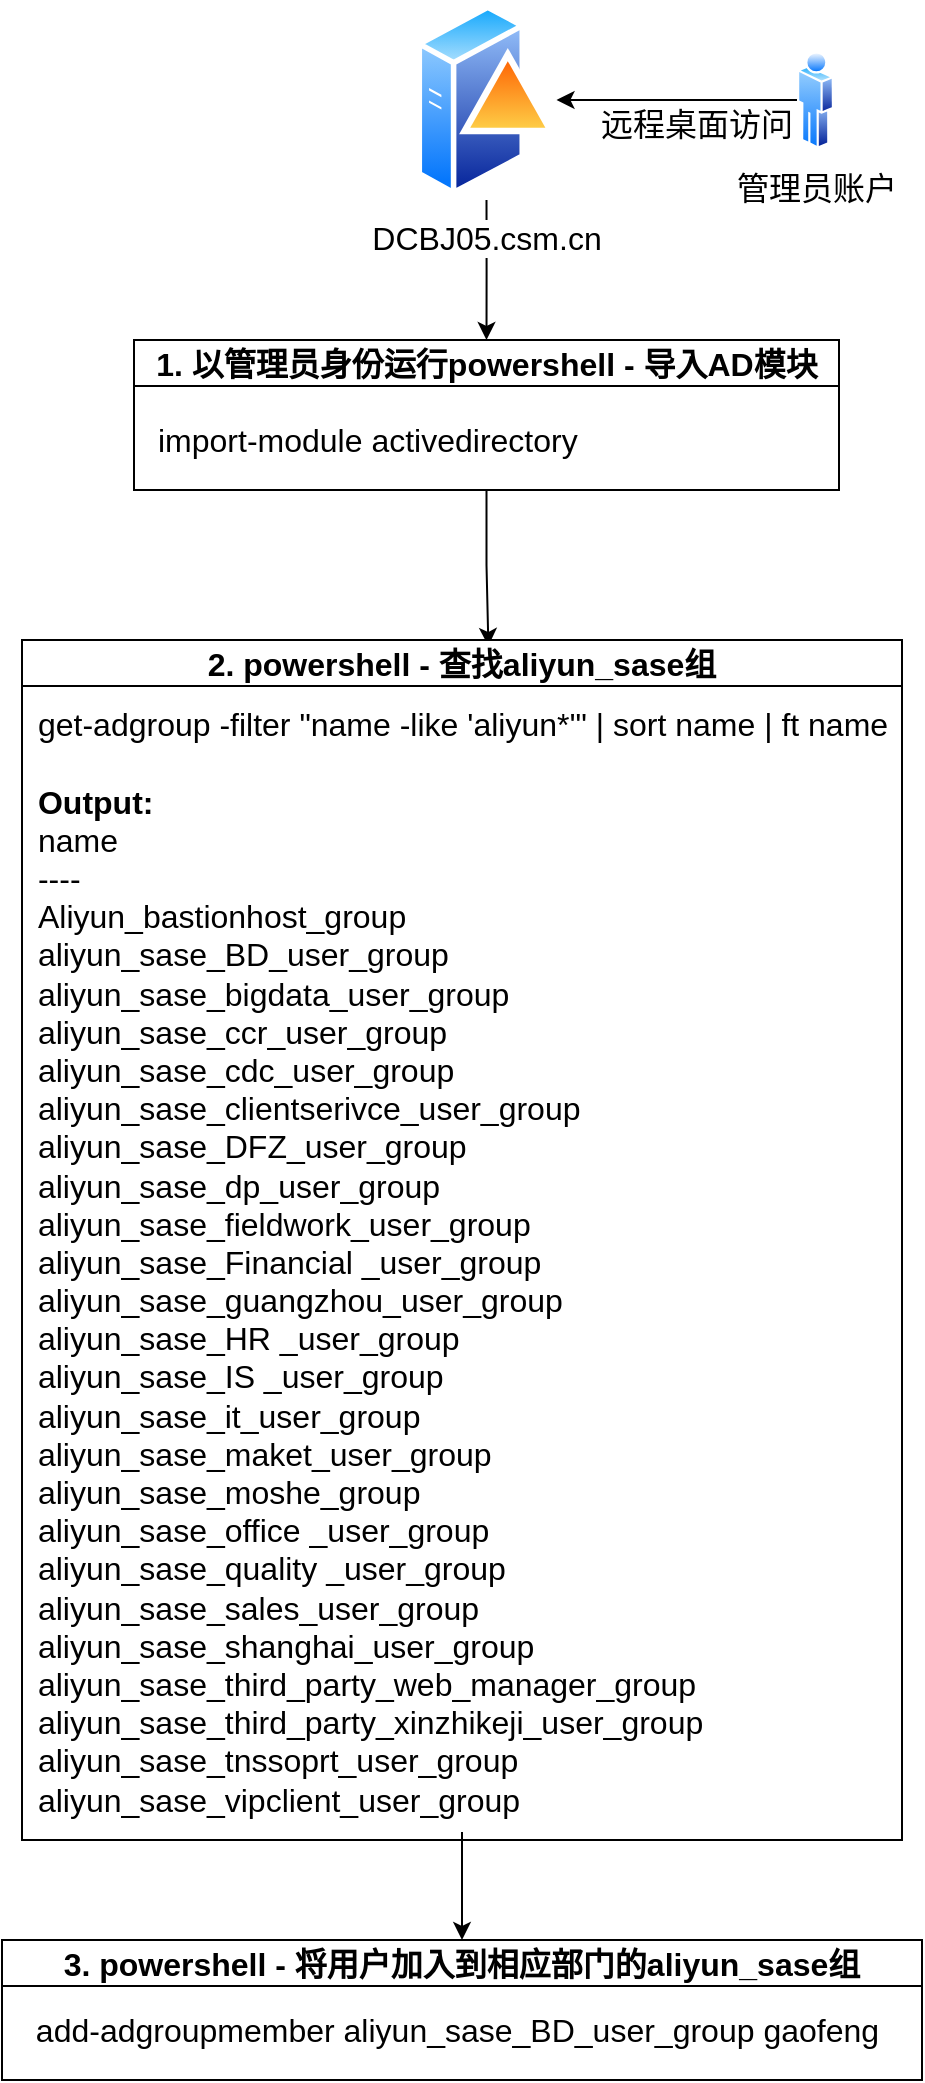 <mxfile version="21.7.1" type="github">
  <diagram name="第 1 页" id="lXrbBzzjKaKk0GrQbkSO">
    <mxGraphModel dx="1434" dy="796" grid="1" gridSize="10" guides="1" tooltips="1" connect="1" arrows="1" fold="1" page="1" pageScale="1" pageWidth="827" pageHeight="1169" math="0" shadow="0">
      <root>
        <mxCell id="0" />
        <mxCell id="1" parent="0" />
        <mxCell id="Y-qX1QnGy1_NCHg85__T-11" style="edgeStyle=orthogonalEdgeStyle;rounded=0;orthogonalLoop=1;jettySize=auto;html=1;" edge="1" parent="1" source="Y-qX1QnGy1_NCHg85__T-2" target="Y-qX1QnGy1_NCHg85__T-5">
          <mxGeometry relative="1" as="geometry" />
        </mxCell>
        <mxCell id="Y-qX1QnGy1_NCHg85__T-2" value="DCBJ05.csm.cn" style="image;aspect=fixed;perimeter=ellipsePerimeter;html=1;align=center;shadow=0;dashed=0;spacingTop=3;image=img/lib/active_directory/domain_controller.svg;fontSize=16;" vertex="1" parent="1">
          <mxGeometry x="397.25" y="30" width="70" height="100" as="geometry" />
        </mxCell>
        <mxCell id="Y-qX1QnGy1_NCHg85__T-4" style="edgeStyle=orthogonalEdgeStyle;rounded=0;orthogonalLoop=1;jettySize=auto;html=1;" edge="1" parent="1" source="Y-qX1QnGy1_NCHg85__T-3" target="Y-qX1QnGy1_NCHg85__T-2">
          <mxGeometry relative="1" as="geometry" />
        </mxCell>
        <mxCell id="Y-qX1QnGy1_NCHg85__T-15" value="远程桌面访问" style="edgeLabel;html=1;align=center;verticalAlign=middle;resizable=0;points=[];fontSize=16;" vertex="1" connectable="0" parent="Y-qX1QnGy1_NCHg85__T-4">
          <mxGeometry x="-0.178" y="4" relative="1" as="geometry">
            <mxPoint x="-1" y="8" as="offset" />
          </mxGeometry>
        </mxCell>
        <mxCell id="Y-qX1QnGy1_NCHg85__T-3" value="管理员账户" style="image;aspect=fixed;perimeter=ellipsePerimeter;html=1;align=center;shadow=0;dashed=0;spacingTop=3;image=img/lib/active_directory/user.svg;fontSize=16;" vertex="1" parent="1">
          <mxGeometry x="587.5" y="55" width="18.5" height="50" as="geometry" />
        </mxCell>
        <mxCell id="Y-qX1QnGy1_NCHg85__T-12" style="edgeStyle=orthogonalEdgeStyle;rounded=0;orthogonalLoop=1;jettySize=auto;html=1;entryX=0.53;entryY=0.005;entryDx=0;entryDy=0;entryPerimeter=0;" edge="1" parent="1" source="Y-qX1QnGy1_NCHg85__T-5" target="Y-qX1QnGy1_NCHg85__T-7">
          <mxGeometry relative="1" as="geometry" />
        </mxCell>
        <mxCell id="Y-qX1QnGy1_NCHg85__T-5" value="1. 以管理员身份运行powershell - 导入AD模块" style="swimlane;whiteSpace=wrap;html=1;fontSize=16;" vertex="1" parent="1">
          <mxGeometry x="256" y="200" width="352.5" height="75" as="geometry">
            <mxRectangle x="115" y="510" width="50" height="40" as="alternateBounds" />
          </mxGeometry>
        </mxCell>
        <mxCell id="Y-qX1QnGy1_NCHg85__T-6" value="import-module activedirectory&lt;br style=&quot;font-size: 16px;&quot;&gt;" style="text;html=1;align=left;verticalAlign=middle;resizable=0;points=[];autosize=1;strokeColor=none;fillColor=none;fontSize=16;" vertex="1" parent="Y-qX1QnGy1_NCHg85__T-5">
          <mxGeometry x="10" y="35" width="230" height="30" as="geometry" />
        </mxCell>
        <mxCell id="Y-qX1QnGy1_NCHg85__T-7" value="2. powershell - 查找aliyun_sase组" style="swimlane;whiteSpace=wrap;html=1;fontSize=16;" vertex="1" parent="1">
          <mxGeometry x="200" y="350" width="440" height="600" as="geometry" />
        </mxCell>
        <mxCell id="Y-qX1QnGy1_NCHg85__T-8" value="&lt;font style=&quot;font-size: 16px;&quot;&gt;get-adgroup -filter &quot;name -like &#39;aliyun*&#39;&quot; | sort name | ft name&lt;br style=&quot;border-color: var(--border-color); text-align: left;&quot;&gt;&lt;/font&gt;&lt;div style=&quot;border-color: var(--border-color); text-align: left; font-size: 16px;&quot;&gt;&lt;font style=&quot;font-size: 16px;&quot;&gt;&lt;br&gt;&lt;/font&gt;&lt;/div&gt;&lt;div style=&quot;border-color: var(--border-color); text-align: left; font-size: 16px;&quot;&gt;&lt;font style=&quot;font-size: 16px;&quot;&gt;&lt;b&gt;Output:&lt;/b&gt;&lt;/font&gt;&lt;/div&gt;&lt;div style=&quot;border-color: var(--border-color); text-align: left; font-size: 16px;&quot;&gt;&lt;font style=&quot;font-size: 16px;&quot;&gt;name&lt;/font&gt;&lt;/div&gt;&lt;div style=&quot;border-color: var(--border-color); text-align: left; font-size: 16px;&quot;&gt;&lt;font style=&quot;font-size: 16px;&quot;&gt;----&lt;/font&gt;&lt;/div&gt;&lt;div style=&quot;border-color: var(--border-color); text-align: left; font-size: 16px;&quot;&gt;&lt;font style=&quot;font-size: 16px;&quot;&gt;Aliyun_bastionhost_group&lt;/font&gt;&lt;/div&gt;&lt;div style=&quot;border-color: var(--border-color); text-align: left; font-size: 16px;&quot;&gt;&lt;font style=&quot;font-size: 16px;&quot;&gt;aliyun_sase_BD_user_group&lt;/font&gt;&lt;/div&gt;&lt;div style=&quot;border-color: var(--border-color); text-align: left; font-size: 16px;&quot;&gt;&lt;font style=&quot;font-size: 16px;&quot;&gt;aliyun_sase_bigdata_user_group&lt;/font&gt;&lt;/div&gt;&lt;div style=&quot;border-color: var(--border-color); text-align: left; font-size: 16px;&quot;&gt;&lt;font style=&quot;font-size: 16px;&quot;&gt;aliyun_sase_ccr_user_group&lt;/font&gt;&lt;/div&gt;&lt;div style=&quot;border-color: var(--border-color); text-align: left; font-size: 16px;&quot;&gt;&lt;font style=&quot;font-size: 16px;&quot;&gt;aliyun_sase_cdc_user_group&lt;/font&gt;&lt;/div&gt;&lt;div style=&quot;border-color: var(--border-color); text-align: left; font-size: 16px;&quot;&gt;&lt;font style=&quot;font-size: 16px;&quot;&gt;aliyun_sase_clientserivce_user_group&lt;/font&gt;&lt;/div&gt;&lt;div style=&quot;border-color: var(--border-color); text-align: left; font-size: 16px;&quot;&gt;&lt;font style=&quot;font-size: 16px;&quot;&gt;aliyun_sase_DFZ_user_group&lt;/font&gt;&lt;/div&gt;&lt;div style=&quot;border-color: var(--border-color); text-align: left; font-size: 16px;&quot;&gt;&lt;font style=&quot;font-size: 16px;&quot;&gt;aliyun_sase_dp_user_group&lt;/font&gt;&lt;/div&gt;&lt;div style=&quot;border-color: var(--border-color); text-align: left; font-size: 16px;&quot;&gt;&lt;font style=&quot;font-size: 16px;&quot;&gt;aliyun_sase_fieldwork_user_group&lt;/font&gt;&lt;/div&gt;&lt;div style=&quot;border-color: var(--border-color); text-align: left; font-size: 16px;&quot;&gt;&lt;font style=&quot;font-size: 16px;&quot;&gt;aliyun_sase_Financial _user_group&lt;/font&gt;&lt;/div&gt;&lt;div style=&quot;border-color: var(--border-color); text-align: left; font-size: 16px;&quot;&gt;&lt;font style=&quot;font-size: 16px;&quot;&gt;aliyun_sase_guangzhou_user_group&lt;/font&gt;&lt;/div&gt;&lt;div style=&quot;border-color: var(--border-color); text-align: left; font-size: 16px;&quot;&gt;&lt;font style=&quot;font-size: 16px;&quot;&gt;aliyun_sase_HR _user_group&lt;/font&gt;&lt;/div&gt;&lt;div style=&quot;border-color: var(--border-color); text-align: left; font-size: 16px;&quot;&gt;&lt;font style=&quot;font-size: 16px;&quot;&gt;aliyun_sase_IS _user_group&lt;/font&gt;&lt;/div&gt;&lt;div style=&quot;border-color: var(--border-color); text-align: left; font-size: 16px;&quot;&gt;&lt;font style=&quot;font-size: 16px;&quot;&gt;aliyun_sase_it_user_group&lt;/font&gt;&lt;/div&gt;&lt;div style=&quot;border-color: var(--border-color); text-align: left; font-size: 16px;&quot;&gt;&lt;font style=&quot;font-size: 16px;&quot;&gt;aliyun_sase_maket_user_group&lt;/font&gt;&lt;/div&gt;&lt;div style=&quot;border-color: var(--border-color); text-align: left; font-size: 16px;&quot;&gt;&lt;font style=&quot;font-size: 16px;&quot;&gt;aliyun_sase_moshe_group&lt;/font&gt;&lt;/div&gt;&lt;div style=&quot;border-color: var(--border-color); text-align: left; font-size: 16px;&quot;&gt;&lt;font style=&quot;font-size: 16px;&quot;&gt;aliyun_sase_office _user_group&lt;/font&gt;&lt;/div&gt;&lt;div style=&quot;border-color: var(--border-color); text-align: left; font-size: 16px;&quot;&gt;&lt;font style=&quot;font-size: 16px;&quot;&gt;aliyun_sase_quality _user_group&lt;/font&gt;&lt;/div&gt;&lt;div style=&quot;border-color: var(--border-color); text-align: left; font-size: 16px;&quot;&gt;&lt;font style=&quot;font-size: 16px;&quot;&gt;aliyun_sase_sales_user_group&lt;/font&gt;&lt;/div&gt;&lt;div style=&quot;border-color: var(--border-color); text-align: left; font-size: 16px;&quot;&gt;&lt;font style=&quot;font-size: 16px;&quot;&gt;aliyun_sase_shanghai_user_group&lt;/font&gt;&lt;/div&gt;&lt;div style=&quot;border-color: var(--border-color); text-align: left; font-size: 16px;&quot;&gt;&lt;font style=&quot;font-size: 16px;&quot;&gt;aliyun_sase_third_party_web_manager_group&lt;/font&gt;&lt;/div&gt;&lt;div style=&quot;border-color: var(--border-color); text-align: left; font-size: 16px;&quot;&gt;&lt;font style=&quot;font-size: 16px;&quot;&gt;aliyun_sase_third_party_xinzhikeji_user_group&lt;/font&gt;&lt;/div&gt;&lt;div style=&quot;border-color: var(--border-color); text-align: left; font-size: 16px;&quot;&gt;&lt;font style=&quot;font-size: 16px;&quot;&gt;aliyun_sase_tnssoprt_user_group&lt;/font&gt;&lt;/div&gt;&lt;div style=&quot;border-color: var(--border-color); text-align: left; font-size: 16px;&quot;&gt;&lt;font style=&quot;font-size: 16px;&quot;&gt;aliyun_sase_vipclient_user_group&lt;/font&gt;&lt;/div&gt;" style="text;html=1;align=center;verticalAlign=middle;resizable=0;points=[];autosize=1;strokeColor=none;fillColor=none;" vertex="1" parent="Y-qX1QnGy1_NCHg85__T-7">
          <mxGeometry x="5" y="26" width="430" height="570" as="geometry" />
        </mxCell>
        <mxCell id="Y-qX1QnGy1_NCHg85__T-9" value="3. powershell - 将用户加入到相应部门的aliyun_sase组" style="swimlane;whiteSpace=wrap;html=1;fontSize=16;" vertex="1" parent="1">
          <mxGeometry x="190" y="1000" width="460" height="70" as="geometry" />
        </mxCell>
        <mxCell id="Y-qX1QnGy1_NCHg85__T-10" value="&amp;nbsp;add-adgroupmember aliyun_sase_BD_user_group gaofeng" style="text;html=1;align=center;verticalAlign=middle;resizable=0;points=[];autosize=1;strokeColor=none;fillColor=none;fontSize=16;" vertex="1" parent="Y-qX1QnGy1_NCHg85__T-9">
          <mxGeometry x="5" y="30" width="440" height="30" as="geometry" />
        </mxCell>
        <mxCell id="Y-qX1QnGy1_NCHg85__T-14" style="edgeStyle=orthogonalEdgeStyle;rounded=0;orthogonalLoop=1;jettySize=auto;html=1;" edge="1" parent="1" source="Y-qX1QnGy1_NCHg85__T-8" target="Y-qX1QnGy1_NCHg85__T-9">
          <mxGeometry relative="1" as="geometry">
            <mxPoint x="420" y="930" as="sourcePoint" />
          </mxGeometry>
        </mxCell>
      </root>
    </mxGraphModel>
  </diagram>
</mxfile>
